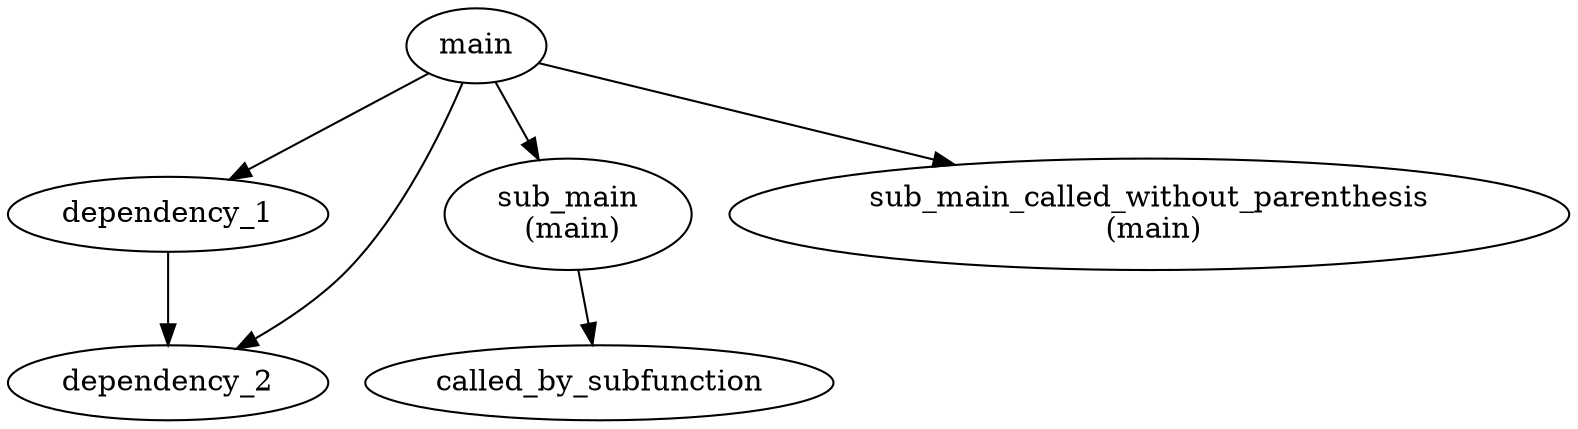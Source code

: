 /* Generated by mDepGen */
digraph dep {
node [shape = oval];
"main" -> "dependency_1" ;
"dependency_1" -> "dependency_2" ;
"main" -> "dependency_2" ;
"main" -> "sub_main\n (main)" ;
"sub_main\n (main)" -> "called_by_subfunction" ;
"main" -> "sub_main_called_without_parenthesis\n (main)" ;
}